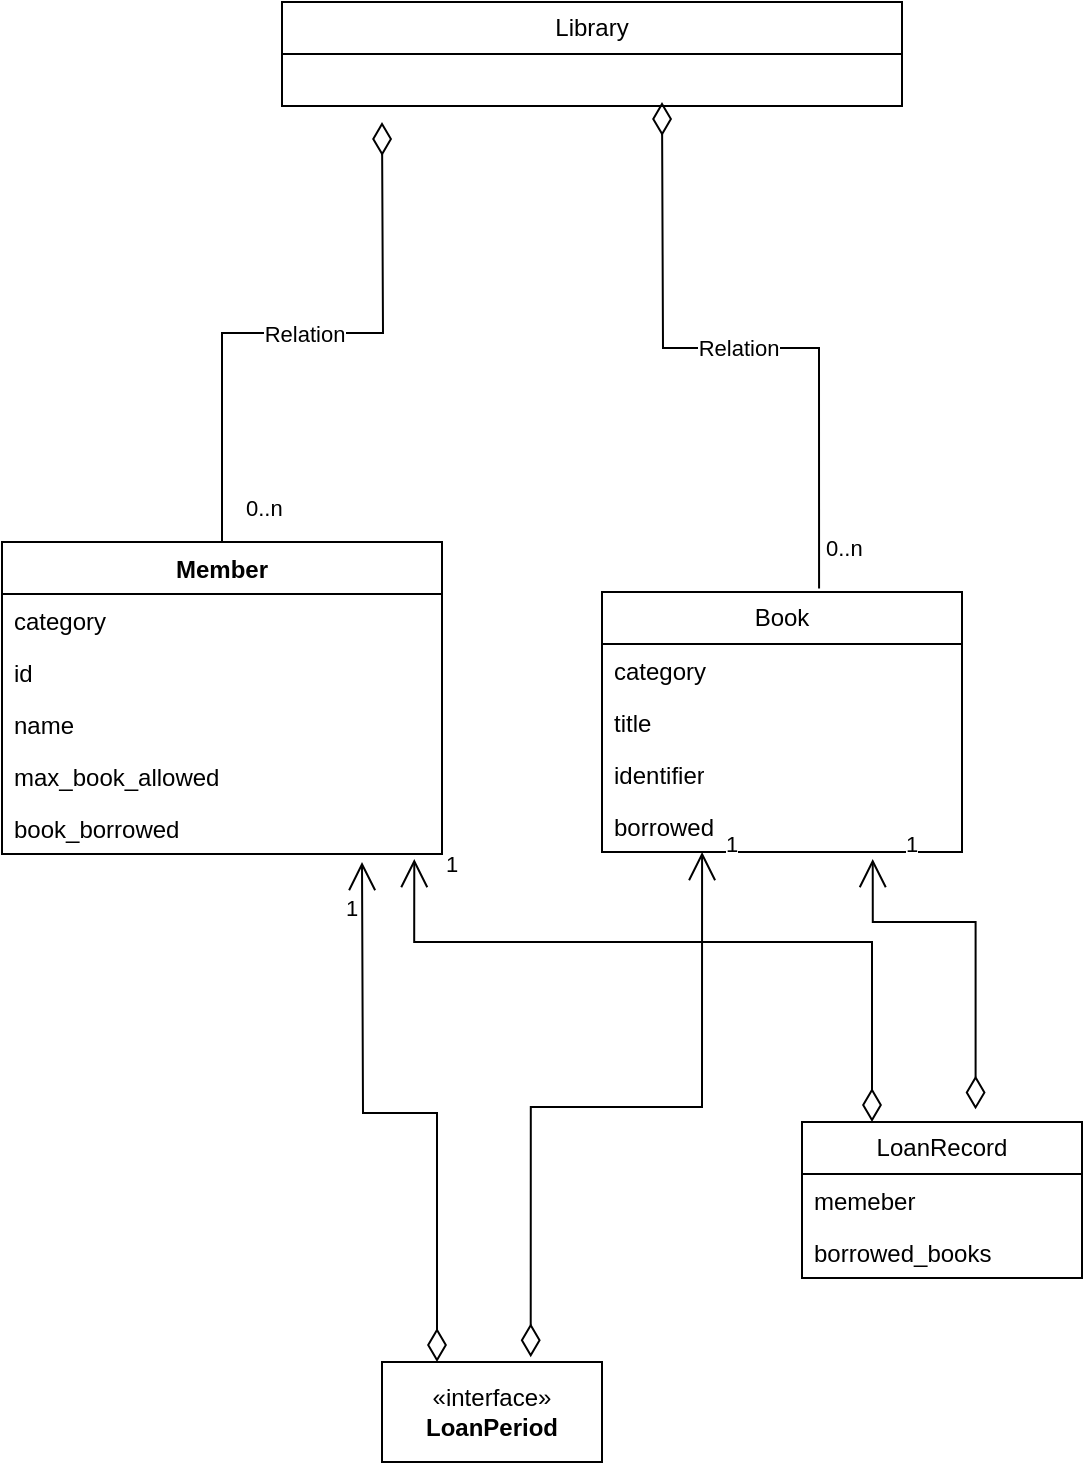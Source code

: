 <mxfile version="21.1.2" type="github">
  <diagram id="C5RBs43oDa-KdzZeNtuy" name="Page-1">
    <mxGraphModel dx="1141" dy="776" grid="1" gridSize="10" guides="1" tooltips="1" connect="1" arrows="1" fold="1" page="1" pageScale="1" pageWidth="827" pageHeight="1169" math="0" shadow="0">
      <root>
        <mxCell id="WIyWlLk6GJQsqaUBKTNV-0" />
        <mxCell id="WIyWlLk6GJQsqaUBKTNV-1" parent="WIyWlLk6GJQsqaUBKTNV-0" />
        <mxCell id="Sto0KZIkxl00L9ZPlkND-0" value="Member" style="swimlane;fontStyle=1;align=center;verticalAlign=top;childLayout=stackLayout;horizontal=1;startSize=26;horizontalStack=0;resizeParent=1;resizeParentMax=0;resizeLast=0;collapsible=1;marginBottom=0;whiteSpace=wrap;html=1;" vertex="1" parent="WIyWlLk6GJQsqaUBKTNV-1">
          <mxGeometry x="70" y="560" width="220" height="156" as="geometry">
            <mxRectangle x="240" y="190" width="90" height="30" as="alternateBounds" />
          </mxGeometry>
        </mxCell>
        <object label="category" identifier="?" id="Sto0KZIkxl00L9ZPlkND-1">
          <mxCell style="text;strokeColor=none;fillColor=none;align=left;verticalAlign=top;spacingLeft=4;spacingRight=4;overflow=hidden;rotatable=0;points=[[0,0.5],[1,0.5]];portConstraint=eastwest;whiteSpace=wrap;html=1;" vertex="1" parent="Sto0KZIkxl00L9ZPlkND-0">
            <mxGeometry y="26" width="220" height="26" as="geometry" />
          </mxCell>
        </object>
        <mxCell id="Sto0KZIkxl00L9ZPlkND-8" value="id" style="text;strokeColor=none;fillColor=none;align=left;verticalAlign=top;spacingLeft=4;spacingRight=4;overflow=hidden;rotatable=0;points=[[0,0.5],[1,0.5]];portConstraint=eastwest;whiteSpace=wrap;html=1;" vertex="1" parent="Sto0KZIkxl00L9ZPlkND-0">
          <mxGeometry y="52" width="220" height="26" as="geometry" />
        </mxCell>
        <mxCell id="Sto0KZIkxl00L9ZPlkND-9" value="name" style="text;strokeColor=none;fillColor=none;align=left;verticalAlign=top;spacingLeft=4;spacingRight=4;overflow=hidden;rotatable=0;points=[[0,0.5],[1,0.5]];portConstraint=eastwest;whiteSpace=wrap;html=1;" vertex="1" parent="Sto0KZIkxl00L9ZPlkND-0">
          <mxGeometry y="78" width="220" height="26" as="geometry" />
        </mxCell>
        <mxCell id="Sto0KZIkxl00L9ZPlkND-10" value="max_book_allowed" style="text;strokeColor=none;fillColor=none;align=left;verticalAlign=top;spacingLeft=4;spacingRight=4;overflow=hidden;rotatable=0;points=[[0,0.5],[1,0.5]];portConstraint=eastwest;whiteSpace=wrap;html=1;" vertex="1" parent="Sto0KZIkxl00L9ZPlkND-0">
          <mxGeometry y="104" width="220" height="26" as="geometry" />
        </mxCell>
        <mxCell id="Sto0KZIkxl00L9ZPlkND-11" value="book_borrowed" style="text;strokeColor=none;fillColor=none;align=left;verticalAlign=top;spacingLeft=4;spacingRight=4;overflow=hidden;rotatable=0;points=[[0,0.5],[1,0.5]];portConstraint=eastwest;whiteSpace=wrap;html=1;" vertex="1" parent="Sto0KZIkxl00L9ZPlkND-0">
          <mxGeometry y="130" width="220" height="26" as="geometry" />
        </mxCell>
        <mxCell id="Sto0KZIkxl00L9ZPlkND-4" value="Book" style="swimlane;fontStyle=0;childLayout=stackLayout;horizontal=1;startSize=26;fillColor=none;horizontalStack=0;resizeParent=1;resizeParentMax=0;resizeLast=0;collapsible=1;marginBottom=0;whiteSpace=wrap;html=1;" vertex="1" parent="WIyWlLk6GJQsqaUBKTNV-1">
          <mxGeometry x="370" y="585" width="180" height="130" as="geometry" />
        </mxCell>
        <mxCell id="Sto0KZIkxl00L9ZPlkND-5" value="category" style="text;strokeColor=none;fillColor=none;align=left;verticalAlign=top;spacingLeft=4;spacingRight=4;overflow=hidden;rotatable=0;points=[[0,0.5],[1,0.5]];portConstraint=eastwest;whiteSpace=wrap;html=1;" vertex="1" parent="Sto0KZIkxl00L9ZPlkND-4">
          <mxGeometry y="26" width="180" height="26" as="geometry" />
        </mxCell>
        <mxCell id="Sto0KZIkxl00L9ZPlkND-6" value="title" style="text;strokeColor=none;fillColor=none;align=left;verticalAlign=top;spacingLeft=4;spacingRight=4;overflow=hidden;rotatable=0;points=[[0,0.5],[1,0.5]];portConstraint=eastwest;whiteSpace=wrap;html=1;" vertex="1" parent="Sto0KZIkxl00L9ZPlkND-4">
          <mxGeometry y="52" width="180" height="26" as="geometry" />
        </mxCell>
        <mxCell id="Sto0KZIkxl00L9ZPlkND-7" value="identifier" style="text;strokeColor=none;fillColor=none;align=left;verticalAlign=top;spacingLeft=4;spacingRight=4;overflow=hidden;rotatable=0;points=[[0,0.5],[1,0.5]];portConstraint=eastwest;whiteSpace=wrap;html=1;" vertex="1" parent="Sto0KZIkxl00L9ZPlkND-4">
          <mxGeometry y="78" width="180" height="26" as="geometry" />
        </mxCell>
        <mxCell id="Sto0KZIkxl00L9ZPlkND-12" value="borrowed" style="text;strokeColor=none;fillColor=none;align=left;verticalAlign=top;spacingLeft=4;spacingRight=4;overflow=hidden;rotatable=0;points=[[0,0.5],[1,0.5]];portConstraint=eastwest;whiteSpace=wrap;html=1;" vertex="1" parent="Sto0KZIkxl00L9ZPlkND-4">
          <mxGeometry y="104" width="180" height="26" as="geometry" />
        </mxCell>
        <mxCell id="Sto0KZIkxl00L9ZPlkND-13" value="«interface»&lt;br&gt;&lt;b&gt;LoanPeriod&lt;/b&gt;" style="html=1;whiteSpace=wrap;" vertex="1" parent="WIyWlLk6GJQsqaUBKTNV-1">
          <mxGeometry x="260" y="970" width="110" height="50" as="geometry" />
        </mxCell>
        <mxCell id="Sto0KZIkxl00L9ZPlkND-14" value="1" style="endArrow=open;html=1;endSize=12;startArrow=diamondThin;startSize=14;startFill=0;edgeStyle=orthogonalEdgeStyle;align=left;verticalAlign=bottom;rounded=0;exitX=0.25;exitY=0;exitDx=0;exitDy=0;" edge="1" parent="WIyWlLk6GJQsqaUBKTNV-1" source="Sto0KZIkxl00L9ZPlkND-13">
          <mxGeometry x="0.787" y="10" relative="1" as="geometry">
            <mxPoint x="320" y="810" as="sourcePoint" />
            <mxPoint x="250" y="720" as="targetPoint" />
            <mxPoint y="1" as="offset" />
          </mxGeometry>
        </mxCell>
        <mxCell id="Sto0KZIkxl00L9ZPlkND-15" value="1" style="endArrow=open;html=1;endSize=12;startArrow=diamondThin;startSize=14;startFill=0;edgeStyle=orthogonalEdgeStyle;align=left;verticalAlign=bottom;rounded=0;exitX=0.676;exitY=-0.048;exitDx=0;exitDy=0;entryX=0.278;entryY=1;entryDx=0;entryDy=0;entryPerimeter=0;exitPerimeter=0;" edge="1" parent="WIyWlLk6GJQsqaUBKTNV-1" source="Sto0KZIkxl00L9ZPlkND-13" target="Sto0KZIkxl00L9ZPlkND-12">
          <mxGeometry x="0.971" y="-10" relative="1" as="geometry">
            <mxPoint x="330" y="750" as="sourcePoint" />
            <mxPoint x="490" y="750" as="targetPoint" />
            <mxPoint as="offset" />
          </mxGeometry>
        </mxCell>
        <mxCell id="Sto0KZIkxl00L9ZPlkND-16" value="Library" style="swimlane;fontStyle=0;childLayout=stackLayout;horizontal=1;startSize=26;fillColor=none;horizontalStack=0;resizeParent=1;resizeParentMax=0;resizeLast=0;collapsible=1;marginBottom=0;whiteSpace=wrap;html=1;" vertex="1" parent="WIyWlLk6GJQsqaUBKTNV-1">
          <mxGeometry x="210" y="290" width="310" height="52" as="geometry" />
        </mxCell>
        <mxCell id="Sto0KZIkxl00L9ZPlkND-20" value="Relation" style="endArrow=none;html=1;endSize=12;startArrow=diamondThin;startSize=14;startFill=0;edgeStyle=orthogonalEdgeStyle;rounded=0;entryX=0.5;entryY=0;entryDx=0;entryDy=0;endFill=0;" edge="1" parent="WIyWlLk6GJQsqaUBKTNV-1" target="Sto0KZIkxl00L9ZPlkND-0">
          <mxGeometry relative="1" as="geometry">
            <mxPoint x="260" y="350" as="sourcePoint" />
            <mxPoint x="490" y="440" as="targetPoint" />
          </mxGeometry>
        </mxCell>
        <mxCell id="Sto0KZIkxl00L9ZPlkND-21" value="0..n" style="edgeLabel;resizable=0;html=1;align=left;verticalAlign=top;" connectable="0" vertex="1" parent="Sto0KZIkxl00L9ZPlkND-20">
          <mxGeometry x="-1" relative="1" as="geometry">
            <mxPoint x="-70" y="180" as="offset" />
          </mxGeometry>
        </mxCell>
        <mxCell id="Sto0KZIkxl00L9ZPlkND-23" value="Relation" style="endArrow=none;html=1;endSize=12;startArrow=diamondThin;startSize=14;startFill=0;edgeStyle=orthogonalEdgeStyle;rounded=0;entryX=0.603;entryY=-0.013;entryDx=0;entryDy=0;entryPerimeter=0;endFill=0;" edge="1" parent="WIyWlLk6GJQsqaUBKTNV-1" target="Sto0KZIkxl00L9ZPlkND-4">
          <mxGeometry relative="1" as="geometry">
            <mxPoint x="400" y="340" as="sourcePoint" />
            <mxPoint x="455" y="585" as="targetPoint" />
          </mxGeometry>
        </mxCell>
        <mxCell id="Sto0KZIkxl00L9ZPlkND-24" value="0..n" style="edgeLabel;resizable=0;html=1;align=left;verticalAlign=top;" connectable="0" vertex="1" parent="Sto0KZIkxl00L9ZPlkND-23">
          <mxGeometry x="-1" relative="1" as="geometry">
            <mxPoint x="80" y="210" as="offset" />
          </mxGeometry>
        </mxCell>
        <mxCell id="Sto0KZIkxl00L9ZPlkND-26" value="LoanRecord" style="swimlane;fontStyle=0;childLayout=stackLayout;horizontal=1;startSize=26;fillColor=none;horizontalStack=0;resizeParent=1;resizeParentMax=0;resizeLast=0;collapsible=1;marginBottom=0;whiteSpace=wrap;html=1;" vertex="1" parent="WIyWlLk6GJQsqaUBKTNV-1">
          <mxGeometry x="470" y="850" width="140" height="78" as="geometry" />
        </mxCell>
        <mxCell id="Sto0KZIkxl00L9ZPlkND-33" value="memeber" style="text;strokeColor=none;fillColor=none;align=left;verticalAlign=top;spacingLeft=4;spacingRight=4;overflow=hidden;rotatable=0;points=[[0,0.5],[1,0.5]];portConstraint=eastwest;whiteSpace=wrap;html=1;" vertex="1" parent="Sto0KZIkxl00L9ZPlkND-26">
          <mxGeometry y="26" width="140" height="26" as="geometry" />
        </mxCell>
        <mxCell id="Sto0KZIkxl00L9ZPlkND-34" value="borrowed_books" style="text;strokeColor=none;fillColor=none;align=left;verticalAlign=top;spacingLeft=4;spacingRight=4;overflow=hidden;rotatable=0;points=[[0,0.5],[1,0.5]];portConstraint=eastwest;whiteSpace=wrap;html=1;" vertex="1" parent="Sto0KZIkxl00L9ZPlkND-26">
          <mxGeometry y="52" width="140" height="26" as="geometry" />
        </mxCell>
        <mxCell id="Sto0KZIkxl00L9ZPlkND-31" value="1" style="endArrow=open;html=1;endSize=12;startArrow=diamondThin;startSize=14;startFill=0;edgeStyle=orthogonalEdgeStyle;align=left;verticalAlign=bottom;rounded=0;entryX=0.937;entryY=1.097;entryDx=0;entryDy=0;entryPerimeter=0;exitX=0.25;exitY=0;exitDx=0;exitDy=0;" edge="1" parent="WIyWlLk6GJQsqaUBKTNV-1" source="Sto0KZIkxl00L9ZPlkND-26" target="Sto0KZIkxl00L9ZPlkND-11">
          <mxGeometry x="0.936" y="-14" relative="1" as="geometry">
            <mxPoint x="330" y="750" as="sourcePoint" />
            <mxPoint x="490" y="750" as="targetPoint" />
            <Array as="points">
              <mxPoint x="505" y="760" />
              <mxPoint x="276" y="760" />
            </Array>
            <mxPoint as="offset" />
          </mxGeometry>
        </mxCell>
        <mxCell id="Sto0KZIkxl00L9ZPlkND-32" value="1" style="endArrow=open;html=1;endSize=12;startArrow=diamondThin;startSize=14;startFill=0;edgeStyle=orthogonalEdgeStyle;align=left;verticalAlign=bottom;rounded=0;exitX=0.62;exitY=-0.081;exitDx=0;exitDy=0;exitPerimeter=0;entryX=0.752;entryY=1.135;entryDx=0;entryDy=0;entryPerimeter=0;" edge="1" parent="WIyWlLk6GJQsqaUBKTNV-1" source="Sto0KZIkxl00L9ZPlkND-26" target="Sto0KZIkxl00L9ZPlkND-12">
          <mxGeometry x="0.983" y="-15" relative="1" as="geometry">
            <mxPoint x="330" y="750" as="sourcePoint" />
            <mxPoint x="490" y="750" as="targetPoint" />
            <Array as="points">
              <mxPoint x="557" y="750" />
              <mxPoint x="505" y="750" />
            </Array>
            <mxPoint as="offset" />
          </mxGeometry>
        </mxCell>
      </root>
    </mxGraphModel>
  </diagram>
</mxfile>
